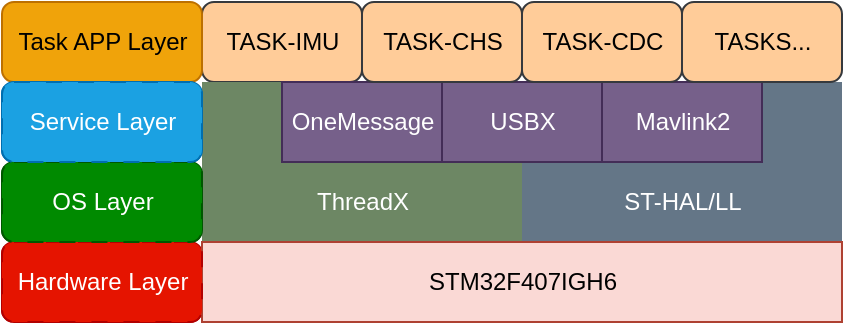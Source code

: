 <mxfile>
    <diagram id="MbTIhXqFbSv1klHWKGk7" name="第 1 页">
        <mxGraphModel dx="906" dy="599" grid="1" gridSize="10" guides="1" tooltips="1" connect="1" arrows="1" fold="1" page="1" pageScale="1" pageWidth="827" pageHeight="1169" math="0" shadow="0">
            <root>
                <mxCell id="0"/>
                <mxCell id="1" parent="0"/>
                <mxCell id="13" value="TASK-IMU" style="rounded=1;fillColor=#ffcc99;strokeColor=#36393d;html=1;" parent="1" vertex="1">
                    <mxGeometry x="440" y="160" width="80" height="40" as="geometry"/>
                </mxCell>
                <mxCell id="19" value="ThreadX" style="rounded=0;fillColor=#6d8764;strokeColor=none;fontColor=#ffffff;html=1;" parent="1" vertex="1">
                    <mxGeometry x="440" y="240" width="160" height="40" as="geometry"/>
                </mxCell>
                <mxCell id="20" value="" style="rounded=0;fillColor=#6d8764;strokeColor=none;fontColor=#ffffff;html=1;" parent="1" vertex="1">
                    <mxGeometry x="440" y="200" width="40" height="40" as="geometry"/>
                </mxCell>
                <mxCell id="21" value="ST-HAL/LL" style="rounded=0;fillColor=#647687;strokeColor=none;fontColor=#ffffff;html=1;" parent="1" vertex="1">
                    <mxGeometry x="600" y="240" width="160" height="40" as="geometry"/>
                </mxCell>
                <mxCell id="22" value="" style="rounded=0;fillColor=#647687;strokeColor=none;fontColor=#ffffff;html=1;" parent="1" vertex="1">
                    <mxGeometry x="720" y="200" width="40" height="40" as="geometry"/>
                </mxCell>
                <mxCell id="23" value="OneMessage" style="rounded=0;fillColor=#76608a;strokeColor=#432D57;fontColor=#ffffff;html=1;" parent="1" vertex="1">
                    <mxGeometry x="480" y="200" width="80" height="40" as="geometry"/>
                </mxCell>
                <mxCell id="24" value="USBX" style="rounded=0;fillColor=#76608a;strokeColor=#432D57;fontColor=#ffffff;html=1;" parent="1" vertex="1">
                    <mxGeometry x="560" y="200" width="80" height="40" as="geometry"/>
                </mxCell>
                <mxCell id="25" value="Mavlink2" style="rounded=0;fillColor=#76608a;strokeColor=#432D57;fontColor=#ffffff;html=1;" parent="1" vertex="1">
                    <mxGeometry x="640" y="200" width="80" height="40" as="geometry"/>
                </mxCell>
                <mxCell id="26" value="TASK-CHS" style="rounded=1;fillColor=#ffcc99;strokeColor=#36393d;html=1;" parent="1" vertex="1">
                    <mxGeometry x="520" y="160" width="80" height="40" as="geometry"/>
                </mxCell>
                <mxCell id="27" value="TASK-CDC" style="rounded=1;fillColor=#ffcc99;strokeColor=#36393d;html=1;" parent="1" vertex="1">
                    <mxGeometry x="600" y="160" width="80" height="40" as="geometry"/>
                </mxCell>
                <mxCell id="28" value="TASKS..." style="rounded=1;fillColor=#ffcc99;strokeColor=#36393d;html=1;" parent="1" vertex="1">
                    <mxGeometry x="680" y="160" width="80" height="40" as="geometry"/>
                </mxCell>
                <mxCell id="29" value="Task APP Layer" style="rounded=1;fillColor=#f0a30a;strokeColor=#BD7000;fontColor=#000000;html=1;" parent="1" vertex="1">
                    <mxGeometry x="340" y="160" width="100" height="40" as="geometry"/>
                </mxCell>
                <mxCell id="30" value="Service Layer" style="rounded=1;fillColor=#1ba1e2;strokeColor=#006EAF;fontColor=#ffffff;html=1;" parent="1" vertex="1">
                    <mxGeometry x="340" y="200" width="100" height="40" as="geometry"/>
                </mxCell>
                <mxCell id="31" value="OS Layer" style="rounded=1;fillColor=#008a00;strokeColor=#005700;fontColor=#ffffff;html=1;" parent="1" vertex="1">
                    <mxGeometry x="340" y="240" width="100" height="40" as="geometry"/>
                </mxCell>
                <mxCell id="32" value="Hardware Layer" style="rounded=1;fillColor=#e51400;strokeColor=#B20000;fontColor=#ffffff;html=1;" parent="1" vertex="1">
                    <mxGeometry x="340" y="280" width="100" height="40" as="geometry"/>
                </mxCell>
                <mxCell id="33" value="STM32F407IGH6" style="rounded=0;fillColor=#fad9d5;strokeColor=#ae4132;html=1;" parent="1" vertex="1">
                    <mxGeometry x="440" y="280" width="320" height="40" as="geometry"/>
                </mxCell>
                <mxCell id="34" value="Hardware Layer" style="rounded=1;fillColor=#e51400;strokeColor=#B20000;fontColor=#ffffff;dashed=1;dashPattern=8 8;html=1;" parent="1" vertex="1">
                    <mxGeometry x="340" y="280" width="100" height="40" as="geometry"/>
                </mxCell>
                <mxCell id="35" value="OS Layer" style="rounded=1;fillColor=#008a00;strokeColor=#005700;fontColor=#ffffff;dashed=1;dashPattern=8 8;html=1;" parent="1" vertex="1">
                    <mxGeometry x="340" y="240" width="100" height="40" as="geometry"/>
                </mxCell>
                <mxCell id="36" value="Service Layer" style="rounded=1;fillColor=#1ba1e2;strokeColor=#006EAF;fontColor=#ffffff;dashed=1;dashPattern=8 8;html=1;" parent="1" vertex="1">
                    <mxGeometry x="340" y="200" width="100" height="40" as="geometry"/>
                </mxCell>
            </root>
        </mxGraphModel>
    </diagram>
</mxfile>
